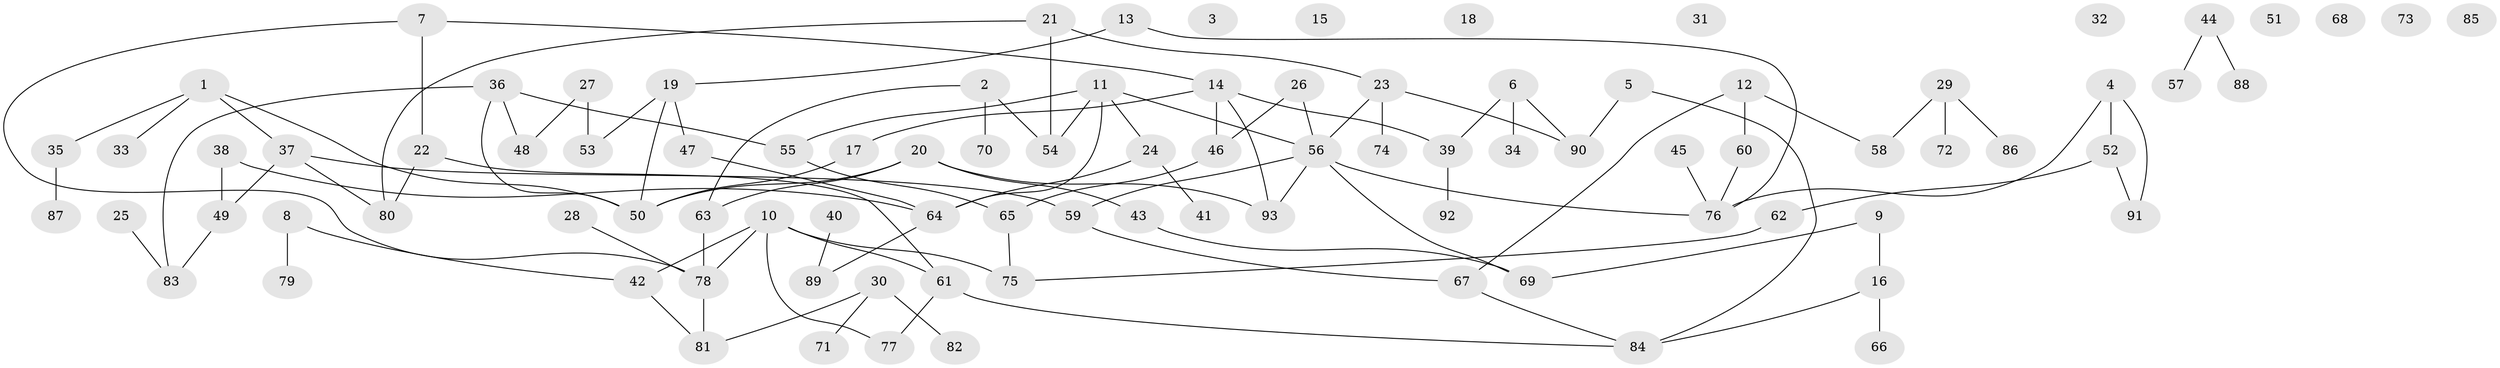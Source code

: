 // coarse degree distribution, {2: 0.32432432432432434, 4: 0.16216216216216217, 6: 0.10810810810810811, 3: 0.1891891891891892, 7: 0.02702702702702703, 5: 0.05405405405405406, 8: 0.02702702702702703, 1: 0.10810810810810811}
// Generated by graph-tools (version 1.1) at 2025/48/03/04/25 22:48:32]
// undirected, 93 vertices, 110 edges
graph export_dot {
  node [color=gray90,style=filled];
  1;
  2;
  3;
  4;
  5;
  6;
  7;
  8;
  9;
  10;
  11;
  12;
  13;
  14;
  15;
  16;
  17;
  18;
  19;
  20;
  21;
  22;
  23;
  24;
  25;
  26;
  27;
  28;
  29;
  30;
  31;
  32;
  33;
  34;
  35;
  36;
  37;
  38;
  39;
  40;
  41;
  42;
  43;
  44;
  45;
  46;
  47;
  48;
  49;
  50;
  51;
  52;
  53;
  54;
  55;
  56;
  57;
  58;
  59;
  60;
  61;
  62;
  63;
  64;
  65;
  66;
  67;
  68;
  69;
  70;
  71;
  72;
  73;
  74;
  75;
  76;
  77;
  78;
  79;
  80;
  81;
  82;
  83;
  84;
  85;
  86;
  87;
  88;
  89;
  90;
  91;
  92;
  93;
  1 -- 33;
  1 -- 35;
  1 -- 37;
  1 -- 50;
  2 -- 54;
  2 -- 63;
  2 -- 70;
  4 -- 52;
  4 -- 76;
  4 -- 91;
  5 -- 84;
  5 -- 90;
  6 -- 34;
  6 -- 39;
  6 -- 90;
  7 -- 14;
  7 -- 22;
  7 -- 78;
  8 -- 42;
  8 -- 79;
  9 -- 16;
  9 -- 69;
  10 -- 42;
  10 -- 61;
  10 -- 75;
  10 -- 77;
  10 -- 78;
  11 -- 24;
  11 -- 54;
  11 -- 55;
  11 -- 56;
  11 -- 64;
  12 -- 58;
  12 -- 60;
  12 -- 67;
  13 -- 19;
  13 -- 76;
  14 -- 17;
  14 -- 39;
  14 -- 46;
  14 -- 93;
  16 -- 66;
  16 -- 84;
  17 -- 50;
  19 -- 47;
  19 -- 50;
  19 -- 53;
  20 -- 43;
  20 -- 50;
  20 -- 63;
  20 -- 93;
  21 -- 23;
  21 -- 54;
  21 -- 80;
  22 -- 61;
  22 -- 80;
  23 -- 56;
  23 -- 74;
  23 -- 90;
  24 -- 41;
  24 -- 64;
  25 -- 83;
  26 -- 46;
  26 -- 56;
  27 -- 48;
  27 -- 53;
  28 -- 78;
  29 -- 58;
  29 -- 72;
  29 -- 86;
  30 -- 71;
  30 -- 81;
  30 -- 82;
  35 -- 87;
  36 -- 48;
  36 -- 50;
  36 -- 55;
  36 -- 83;
  37 -- 49;
  37 -- 59;
  37 -- 80;
  38 -- 49;
  38 -- 64;
  39 -- 92;
  40 -- 89;
  42 -- 81;
  43 -- 69;
  44 -- 57;
  44 -- 88;
  45 -- 76;
  46 -- 65;
  47 -- 64;
  49 -- 83;
  52 -- 62;
  52 -- 91;
  55 -- 65;
  56 -- 59;
  56 -- 69;
  56 -- 76;
  56 -- 93;
  59 -- 67;
  60 -- 76;
  61 -- 77;
  61 -- 84;
  62 -- 75;
  63 -- 78;
  64 -- 89;
  65 -- 75;
  67 -- 84;
  78 -- 81;
}
